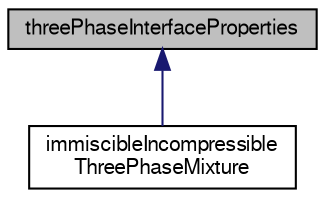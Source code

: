digraph "threePhaseInterfaceProperties"
{
  bgcolor="transparent";
  edge [fontname="FreeSans",fontsize="10",labelfontname="FreeSans",labelfontsize="10"];
  node [fontname="FreeSans",fontsize="10",shape=record];
  Node0 [label="threePhaseInterfaceProperties",height=0.2,width=0.4,color="black", fillcolor="grey75", style="filled", fontcolor="black"];
  Node0 -> Node1 [dir="back",color="midnightblue",fontsize="10",style="solid",fontname="FreeSans"];
  Node1 [label="immiscibleIncompressible\lThreePhaseMixture",height=0.2,width=0.4,color="black",URL="$a31974.html",tooltip="An immiscible incompressible two-phase mixture transport model. "];
}
